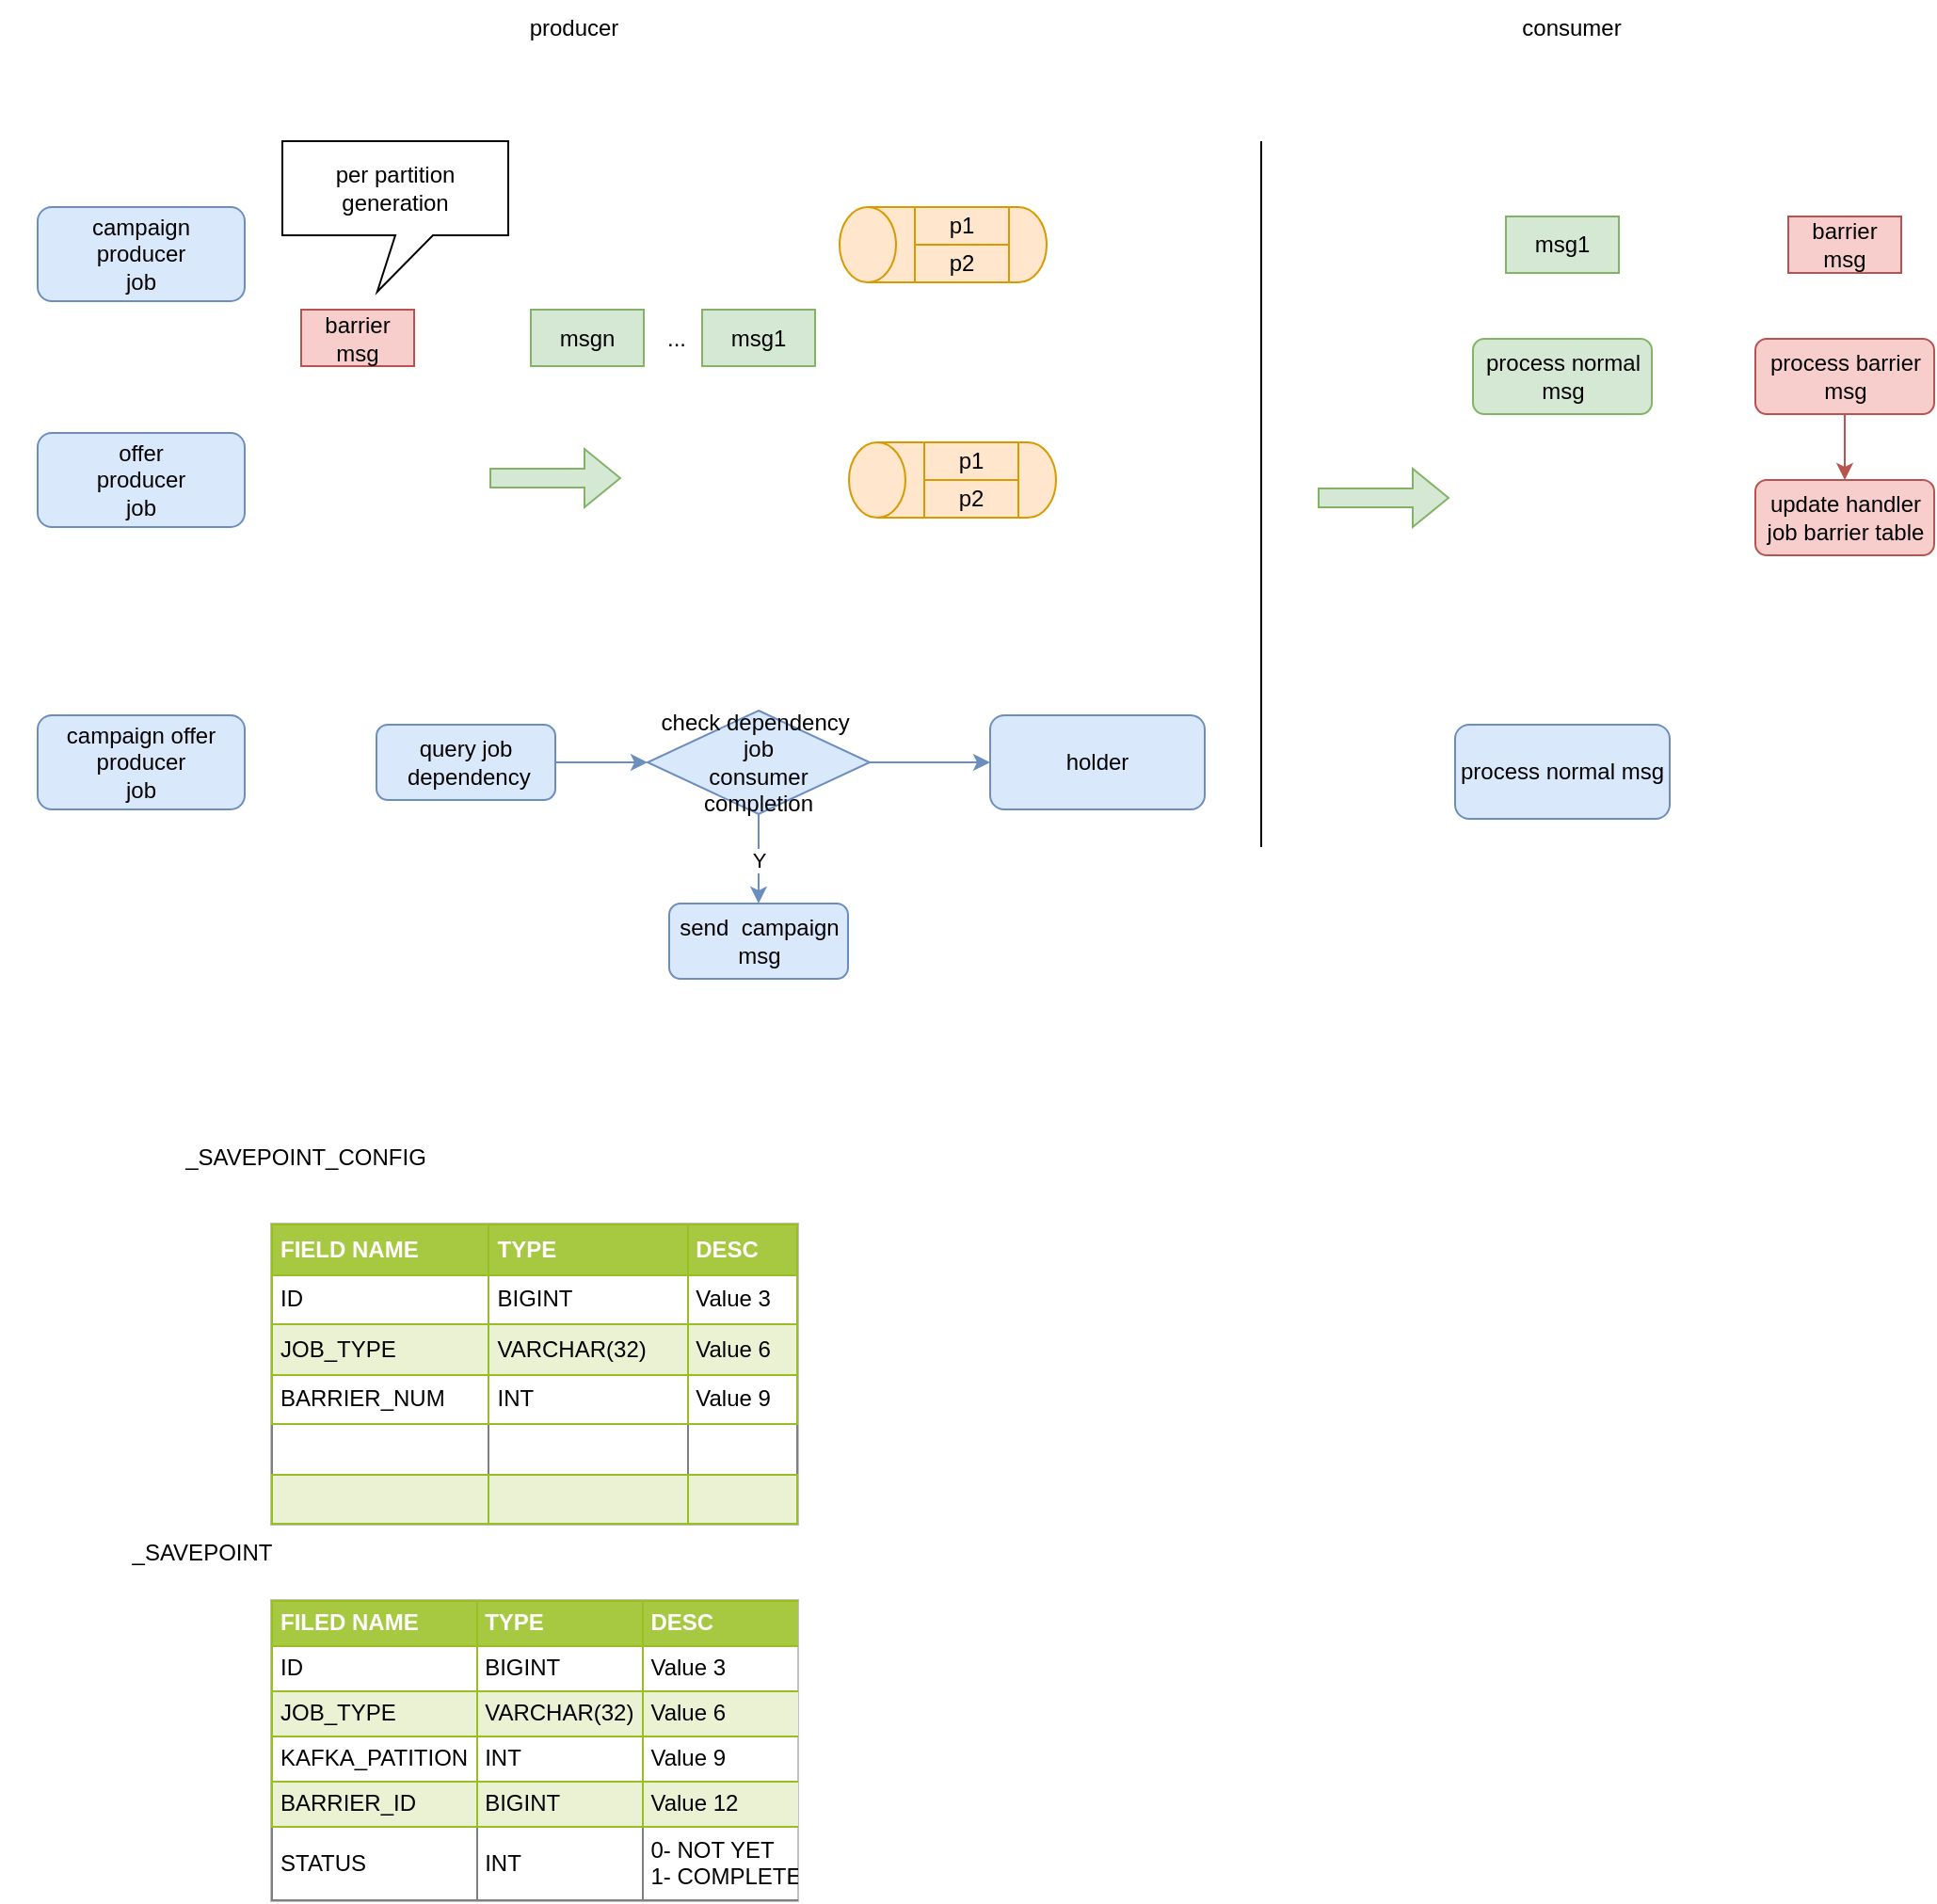 <mxfile version="20.0.1" type="github">
  <diagram id="C5RBs43oDa-KdzZeNtuy" name="Page-1">
    <mxGraphModel dx="1361" dy="716" grid="1" gridSize="10" guides="1" tooltips="1" connect="1" arrows="1" fold="1" page="1" pageScale="1" pageWidth="827" pageHeight="1169" math="0" shadow="0">
      <root>
        <mxCell id="WIyWlLk6GJQsqaUBKTNV-0" />
        <mxCell id="WIyWlLk6GJQsqaUBKTNV-1" parent="WIyWlLk6GJQsqaUBKTNV-0" />
        <mxCell id="OMhgGvtzp42g15X-fxHF-0" value="campaign&lt;br&gt;producer&lt;br&gt;job" style="rounded=1;whiteSpace=wrap;html=1;fillColor=#dae8fc;strokeColor=#6c8ebf;" vertex="1" parent="WIyWlLk6GJQsqaUBKTNV-1">
          <mxGeometry x="140" y="210" width="110" height="50" as="geometry" />
        </mxCell>
        <mxCell id="OMhgGvtzp42g15X-fxHF-1" value="offer&lt;br&gt;producer&lt;br&gt;job" style="rounded=1;whiteSpace=wrap;html=1;fillColor=#dae8fc;strokeColor=#6c8ebf;" vertex="1" parent="WIyWlLk6GJQsqaUBKTNV-1">
          <mxGeometry x="140" y="330" width="110" height="50" as="geometry" />
        </mxCell>
        <mxCell id="OMhgGvtzp42g15X-fxHF-2" value="" style="shape=cylinder3;whiteSpace=wrap;html=1;boundedLbl=1;backgroundOutline=1;size=15;rotation=-90;fillColor=#ffe6cc;strokeColor=#d79b00;" vertex="1" parent="WIyWlLk6GJQsqaUBKTNV-1">
          <mxGeometry x="601" y="175" width="40" height="110" as="geometry" />
        </mxCell>
        <mxCell id="OMhgGvtzp42g15X-fxHF-3" value="p1" style="rounded=0;whiteSpace=wrap;html=1;fillColor=#ffe6cc;strokeColor=#d79b00;" vertex="1" parent="WIyWlLk6GJQsqaUBKTNV-1">
          <mxGeometry x="606" y="210" width="50" height="20" as="geometry" />
        </mxCell>
        <mxCell id="OMhgGvtzp42g15X-fxHF-4" value="p2" style="rounded=0;whiteSpace=wrap;html=1;fillColor=#ffe6cc;strokeColor=#d79b00;" vertex="1" parent="WIyWlLk6GJQsqaUBKTNV-1">
          <mxGeometry x="606" y="230" width="50" height="20" as="geometry" />
        </mxCell>
        <mxCell id="OMhgGvtzp42g15X-fxHF-10" value="" style="shape=flexArrow;endArrow=classic;html=1;rounded=0;fillColor=#d5e8d4;strokeColor=#82b366;" edge="1" parent="WIyWlLk6GJQsqaUBKTNV-1">
          <mxGeometry width="50" height="50" relative="1" as="geometry">
            <mxPoint x="380" y="354" as="sourcePoint" />
            <mxPoint x="450" y="354" as="targetPoint" />
          </mxGeometry>
        </mxCell>
        <mxCell id="OMhgGvtzp42g15X-fxHF-11" value="msg1" style="rounded=0;whiteSpace=wrap;html=1;fillColor=#d5e8d4;strokeColor=#82b366;" vertex="1" parent="WIyWlLk6GJQsqaUBKTNV-1">
          <mxGeometry x="493" y="264.5" width="60" height="30" as="geometry" />
        </mxCell>
        <mxCell id="OMhgGvtzp42g15X-fxHF-12" value="msgn" style="rounded=0;whiteSpace=wrap;html=1;fillColor=#d5e8d4;strokeColor=#82b366;" vertex="1" parent="WIyWlLk6GJQsqaUBKTNV-1">
          <mxGeometry x="402" y="264.5" width="60" height="30" as="geometry" />
        </mxCell>
        <mxCell id="OMhgGvtzp42g15X-fxHF-13" value="..." style="text;html=1;strokeColor=none;fillColor=none;align=center;verticalAlign=middle;whiteSpace=wrap;rounded=0;" vertex="1" parent="WIyWlLk6GJQsqaUBKTNV-1">
          <mxGeometry x="449" y="264.5" width="61" height="30" as="geometry" />
        </mxCell>
        <mxCell id="OMhgGvtzp42g15X-fxHF-14" value="barrier&lt;br&gt;msg" style="rounded=0;whiteSpace=wrap;html=1;fillColor=#f8cecc;strokeColor=#b85450;" vertex="1" parent="WIyWlLk6GJQsqaUBKTNV-1">
          <mxGeometry x="280" y="264.5" width="60" height="30" as="geometry" />
        </mxCell>
        <mxCell id="OMhgGvtzp42g15X-fxHF-17" value="per partition generation" style="shape=callout;whiteSpace=wrap;html=1;perimeter=calloutPerimeter;position2=0.42;" vertex="1" parent="WIyWlLk6GJQsqaUBKTNV-1">
          <mxGeometry x="270" y="175" width="120" height="80" as="geometry" />
        </mxCell>
        <mxCell id="OMhgGvtzp42g15X-fxHF-18" value="" style="shape=cylinder3;whiteSpace=wrap;html=1;boundedLbl=1;backgroundOutline=1;size=15;rotation=-90;fillColor=#ffe6cc;strokeColor=#d79b00;" vertex="1" parent="WIyWlLk6GJQsqaUBKTNV-1">
          <mxGeometry x="606" y="300" width="40" height="110" as="geometry" />
        </mxCell>
        <mxCell id="OMhgGvtzp42g15X-fxHF-19" value="p1" style="rounded=0;whiteSpace=wrap;html=1;fillColor=#ffe6cc;strokeColor=#d79b00;" vertex="1" parent="WIyWlLk6GJQsqaUBKTNV-1">
          <mxGeometry x="611" y="335" width="50" height="20" as="geometry" />
        </mxCell>
        <mxCell id="OMhgGvtzp42g15X-fxHF-20" value="p2" style="rounded=0;whiteSpace=wrap;html=1;fillColor=#ffe6cc;strokeColor=#d79b00;" vertex="1" parent="WIyWlLk6GJQsqaUBKTNV-1">
          <mxGeometry x="611" y="355" width="50" height="20" as="geometry" />
        </mxCell>
        <mxCell id="OMhgGvtzp42g15X-fxHF-21" value="producer" style="text;html=1;strokeColor=none;fillColor=none;align=center;verticalAlign=middle;whiteSpace=wrap;rounded=0;" vertex="1" parent="WIyWlLk6GJQsqaUBKTNV-1">
          <mxGeometry x="390" y="100" width="70" height="30" as="geometry" />
        </mxCell>
        <mxCell id="OMhgGvtzp42g15X-fxHF-22" value="" style="endArrow=none;html=1;rounded=0;" edge="1" parent="WIyWlLk6GJQsqaUBKTNV-1">
          <mxGeometry width="50" height="50" relative="1" as="geometry">
            <mxPoint x="790" y="550" as="sourcePoint" />
            <mxPoint x="790" y="175" as="targetPoint" />
          </mxGeometry>
        </mxCell>
        <mxCell id="OMhgGvtzp42g15X-fxHF-23" value="consumer" style="text;html=1;strokeColor=none;fillColor=none;align=center;verticalAlign=middle;whiteSpace=wrap;rounded=0;" vertex="1" parent="WIyWlLk6GJQsqaUBKTNV-1">
          <mxGeometry x="920" y="100" width="70" height="30" as="geometry" />
        </mxCell>
        <mxCell id="OMhgGvtzp42g15X-fxHF-25" value="msg1" style="rounded=0;whiteSpace=wrap;html=1;fillColor=#d5e8d4;strokeColor=#82b366;" vertex="1" parent="WIyWlLk6GJQsqaUBKTNV-1">
          <mxGeometry x="920" y="215" width="60" height="30" as="geometry" />
        </mxCell>
        <mxCell id="OMhgGvtzp42g15X-fxHF-28" value="process normal msg" style="rounded=1;whiteSpace=wrap;html=1;fillColor=#d5e8d4;strokeColor=#82b366;" vertex="1" parent="WIyWlLk6GJQsqaUBKTNV-1">
          <mxGeometry x="902.5" y="280" width="95" height="40" as="geometry" />
        </mxCell>
        <mxCell id="OMhgGvtzp42g15X-fxHF-29" value="barrier&lt;br&gt;msg" style="rounded=0;whiteSpace=wrap;html=1;fillColor=#f8cecc;strokeColor=#b85450;" vertex="1" parent="WIyWlLk6GJQsqaUBKTNV-1">
          <mxGeometry x="1070" y="215" width="60" height="30" as="geometry" />
        </mxCell>
        <mxCell id="OMhgGvtzp42g15X-fxHF-34" value="" style="edgeStyle=orthogonalEdgeStyle;rounded=0;orthogonalLoop=1;jettySize=auto;html=1;fillColor=#f8cecc;strokeColor=#b85450;" edge="1" parent="WIyWlLk6GJQsqaUBKTNV-1" source="OMhgGvtzp42g15X-fxHF-30" target="OMhgGvtzp42g15X-fxHF-33">
          <mxGeometry relative="1" as="geometry" />
        </mxCell>
        <mxCell id="OMhgGvtzp42g15X-fxHF-30" value="process barrier msg" style="rounded=1;whiteSpace=wrap;html=1;fillColor=#f8cecc;strokeColor=#b85450;" vertex="1" parent="WIyWlLk6GJQsqaUBKTNV-1">
          <mxGeometry x="1052.5" y="280" width="95" height="40" as="geometry" />
        </mxCell>
        <mxCell id="OMhgGvtzp42g15X-fxHF-33" value="update handler job barrier table" style="rounded=1;whiteSpace=wrap;html=1;fillColor=#f8cecc;strokeColor=#b85450;" vertex="1" parent="WIyWlLk6GJQsqaUBKTNV-1">
          <mxGeometry x="1052.5" y="355" width="95" height="40" as="geometry" />
        </mxCell>
        <mxCell id="OMhgGvtzp42g15X-fxHF-35" value="campaign offer&lt;br&gt;producer&lt;br&gt;job" style="rounded=1;whiteSpace=wrap;html=1;fillColor=#dae8fc;strokeColor=#6c8ebf;" vertex="1" parent="WIyWlLk6GJQsqaUBKTNV-1">
          <mxGeometry x="140" y="480" width="110" height="50" as="geometry" />
        </mxCell>
        <mxCell id="OMhgGvtzp42g15X-fxHF-38" value="" style="edgeStyle=orthogonalEdgeStyle;rounded=0;orthogonalLoop=1;jettySize=auto;html=1;fillColor=#dae8fc;strokeColor=#6c8ebf;" edge="1" parent="WIyWlLk6GJQsqaUBKTNV-1" source="OMhgGvtzp42g15X-fxHF-36" target="OMhgGvtzp42g15X-fxHF-37">
          <mxGeometry relative="1" as="geometry" />
        </mxCell>
        <mxCell id="OMhgGvtzp42g15X-fxHF-36" value="query job &amp;nbsp;dependency" style="rounded=1;whiteSpace=wrap;html=1;fillColor=#dae8fc;strokeColor=#6c8ebf;" vertex="1" parent="WIyWlLk6GJQsqaUBKTNV-1">
          <mxGeometry x="320" y="485" width="95" height="40" as="geometry" />
        </mxCell>
        <mxCell id="OMhgGvtzp42g15X-fxHF-40" value="Y" style="edgeStyle=orthogonalEdgeStyle;rounded=0;orthogonalLoop=1;jettySize=auto;html=1;fillColor=#dae8fc;strokeColor=#6c8ebf;" edge="1" parent="WIyWlLk6GJQsqaUBKTNV-1" source="OMhgGvtzp42g15X-fxHF-37" target="OMhgGvtzp42g15X-fxHF-39">
          <mxGeometry relative="1" as="geometry" />
        </mxCell>
        <mxCell id="OMhgGvtzp42g15X-fxHF-42" value="" style="edgeStyle=orthogonalEdgeStyle;rounded=0;orthogonalLoop=1;jettySize=auto;html=1;fillColor=#dae8fc;strokeColor=#6c8ebf;" edge="1" parent="WIyWlLk6GJQsqaUBKTNV-1" source="OMhgGvtzp42g15X-fxHF-37" target="OMhgGvtzp42g15X-fxHF-41">
          <mxGeometry relative="1" as="geometry" />
        </mxCell>
        <mxCell id="OMhgGvtzp42g15X-fxHF-37" value="check dependency&amp;nbsp;&lt;br&gt;job&lt;br&gt;consumer&lt;br&gt;completion" style="rhombus;whiteSpace=wrap;html=1;fillColor=#dae8fc;strokeColor=#6c8ebf;" vertex="1" parent="WIyWlLk6GJQsqaUBKTNV-1">
          <mxGeometry x="464" y="477.5" width="118" height="55" as="geometry" />
        </mxCell>
        <mxCell id="OMhgGvtzp42g15X-fxHF-39" value="send &amp;nbsp;campaign msg" style="rounded=1;whiteSpace=wrap;html=1;fillColor=#dae8fc;strokeColor=#6c8ebf;" vertex="1" parent="WIyWlLk6GJQsqaUBKTNV-1">
          <mxGeometry x="475.5" y="580" width="95" height="40" as="geometry" />
        </mxCell>
        <mxCell id="OMhgGvtzp42g15X-fxHF-41" value="holder" style="rounded=1;whiteSpace=wrap;html=1;fillColor=#dae8fc;strokeColor=#6c8ebf;" vertex="1" parent="WIyWlLk6GJQsqaUBKTNV-1">
          <mxGeometry x="646" y="480" width="114" height="50" as="geometry" />
        </mxCell>
        <mxCell id="OMhgGvtzp42g15X-fxHF-43" value="_SAVEPOINT_CONFIG" style="text;html=1;strokeColor=none;fillColor=none;align=center;verticalAlign=middle;whiteSpace=wrap;rounded=0;" vertex="1" parent="WIyWlLk6GJQsqaUBKTNV-1">
          <mxGeometry x="175" y="700" width="215" height="30" as="geometry" />
        </mxCell>
        <mxCell id="OMhgGvtzp42g15X-fxHF-63" value="process normal msg" style="rounded=1;whiteSpace=wrap;html=1;fillColor=#dae8fc;strokeColor=#6c8ebf;" vertex="1" parent="WIyWlLk6GJQsqaUBKTNV-1">
          <mxGeometry x="893" y="485" width="114" height="50" as="geometry" />
        </mxCell>
        <mxCell id="OMhgGvtzp42g15X-fxHF-65" value="&lt;table border=&quot;1&quot; width=&quot;100%&quot; height=&quot;100%&quot; cellpadding=&quot;4&quot; style=&quot;width:100%;height:100%;border-collapse:collapse;&quot;&gt;&lt;tbody&gt;&lt;tr style=&quot;background-color:#A7C942;color:#ffffff;border:1px solid #98bf21;&quot;&gt;&lt;th align=&quot;left&quot;&gt;FIELD NAME&lt;/th&gt;&lt;th align=&quot;left&quot;&gt;TYPE&lt;/th&gt;&lt;th align=&quot;left&quot;&gt;DESC&lt;/th&gt;&lt;/tr&gt;&lt;tr style=&quot;border:1px solid #98bf21;&quot;&gt;&lt;td&gt;ID&lt;/td&gt;&lt;td&gt;BIGINT&lt;/td&gt;&lt;td&gt;Value 3&lt;/td&gt;&lt;/tr&gt;&lt;tr style=&quot;background-color:#EAF2D3;border:1px solid #98bf21;&quot;&gt;&lt;td&gt;JOB_TYPE&lt;/td&gt;&lt;td&gt;VARCHAR(32)&lt;/td&gt;&lt;td&gt;Value 6&lt;/td&gt;&lt;/tr&gt;&lt;tr style=&quot;border:1px solid #98bf21;&quot;&gt;&lt;td&gt;BARRIER_NUM&lt;/td&gt;&lt;td&gt;INT&lt;/td&gt;&lt;td&gt;Value 9&lt;/td&gt;&lt;/tr&gt;&lt;tr&gt;&lt;td&gt;&lt;br&gt;&lt;/td&gt;&lt;td&gt;&lt;br&gt;&lt;/td&gt;&lt;td&gt;&lt;br&gt;&lt;/td&gt;&lt;/tr&gt;&lt;tr style=&quot;background-color:#EAF2D3;border:1px solid #98bf21;&quot;&gt;&lt;td&gt;&lt;/td&gt;&lt;td&gt;&lt;br&gt;&lt;/td&gt;&lt;td&gt;&lt;br&gt;&lt;/td&gt;&lt;/tr&gt;&lt;/tbody&gt;&lt;/table&gt;" style="text;html=1;strokeColor=#c0c0c0;fillColor=#ffffff;overflow=fill;rounded=0;" vertex="1" parent="WIyWlLk6GJQsqaUBKTNV-1">
          <mxGeometry x="264" y="750" width="280" height="160" as="geometry" />
        </mxCell>
        <mxCell id="OMhgGvtzp42g15X-fxHF-69" value="" style="shape=flexArrow;endArrow=classic;html=1;rounded=0;fillColor=#d5e8d4;strokeColor=#82b366;" edge="1" parent="WIyWlLk6GJQsqaUBKTNV-1">
          <mxGeometry width="50" height="50" relative="1" as="geometry">
            <mxPoint x="820" y="364.5" as="sourcePoint" />
            <mxPoint x="890" y="364.5" as="targetPoint" />
          </mxGeometry>
        </mxCell>
        <mxCell id="OMhgGvtzp42g15X-fxHF-70" value="&lt;table border=&quot;1&quot; width=&quot;100%&quot; height=&quot;100%&quot; cellpadding=&quot;4&quot; style=&quot;width:100%;height:100%;border-collapse:collapse;&quot;&gt;&lt;tbody&gt;&lt;tr style=&quot;background-color:#A7C942;color:#ffffff;border:1px solid #98bf21;&quot;&gt;&lt;th align=&quot;left&quot;&gt;FILED NAME&lt;/th&gt;&lt;th align=&quot;left&quot;&gt;TYPE&lt;/th&gt;&lt;th align=&quot;left&quot;&gt;DESC&lt;/th&gt;&lt;/tr&gt;&lt;tr style=&quot;border:1px solid #98bf21;&quot;&gt;&lt;td&gt;ID&lt;/td&gt;&lt;td&gt;BIGINT&lt;/td&gt;&lt;td&gt;Value 3&lt;/td&gt;&lt;/tr&gt;&lt;tr style=&quot;background-color:#EAF2D3;border:1px solid #98bf21;&quot;&gt;&lt;td&gt;JOB_TYPE&lt;/td&gt;&lt;td&gt;VARCHAR(32)&lt;/td&gt;&lt;td&gt;Value 6&lt;/td&gt;&lt;/tr&gt;&lt;tr style=&quot;border:1px solid #98bf21;&quot;&gt;&lt;td&gt;KAFKA_PATITION&lt;/td&gt;&lt;td&gt;INT&lt;/td&gt;&lt;td&gt;Value 9&lt;/td&gt;&lt;/tr&gt;&lt;tr style=&quot;background-color:#EAF2D3;border:1px solid #98bf21;&quot;&gt;&lt;td&gt;BARRIER_ID&lt;/td&gt;&lt;td&gt;BIGINT&lt;/td&gt;&lt;td&gt;Value 12&lt;/td&gt;&lt;/tr&gt;&lt;tr&gt;&lt;td&gt;STATUS&lt;/td&gt;&lt;td&gt;INT&lt;/td&gt;&lt;td&gt;0- NOT YET&lt;br&gt;1- COMPLETE&lt;/td&gt;&lt;/tr&gt;&lt;/tbody&gt;&lt;/table&gt;" style="text;html=1;strokeColor=#c0c0c0;fillColor=#ffffff;overflow=fill;rounded=0;" vertex="1" parent="WIyWlLk6GJQsqaUBKTNV-1">
          <mxGeometry x="264" y="950" width="280" height="160" as="geometry" />
        </mxCell>
        <mxCell id="OMhgGvtzp42g15X-fxHF-71" value="_SAVEPOINT" style="text;html=1;strokeColor=none;fillColor=none;align=center;verticalAlign=middle;whiteSpace=wrap;rounded=0;" vertex="1" parent="WIyWlLk6GJQsqaUBKTNV-1">
          <mxGeometry x="120" y="910" width="215" height="30" as="geometry" />
        </mxCell>
      </root>
    </mxGraphModel>
  </diagram>
</mxfile>

